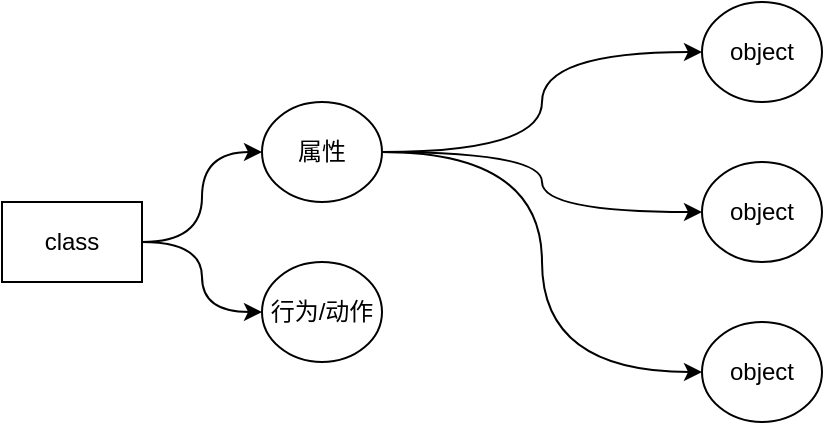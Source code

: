 <mxfile version="21.2.2" type="github">
  <diagram name="Page-1" id="NAcgiFPuU_y72zkfZwbJ">
    <mxGraphModel dx="1059" dy="608" grid="1" gridSize="10" guides="1" tooltips="1" connect="1" arrows="1" fold="1" page="1" pageScale="1" pageWidth="827" pageHeight="1169" math="0" shadow="0">
      <root>
        <mxCell id="0" />
        <mxCell id="1" parent="0" />
        <mxCell id="ZuVuZugnc80HLuIrkQNn-10" style="edgeStyle=orthogonalEdgeStyle;rounded=0;orthogonalLoop=1;jettySize=auto;html=1;curved=1;" edge="1" parent="1" source="ZuVuZugnc80HLuIrkQNn-2" target="ZuVuZugnc80HLuIrkQNn-7">
          <mxGeometry relative="1" as="geometry" />
        </mxCell>
        <mxCell id="ZuVuZugnc80HLuIrkQNn-12" style="edgeStyle=orthogonalEdgeStyle;rounded=0;orthogonalLoop=1;jettySize=auto;html=1;entryX=0;entryY=0.5;entryDx=0;entryDy=0;curved=1;" edge="1" parent="1" source="ZuVuZugnc80HLuIrkQNn-2" target="ZuVuZugnc80HLuIrkQNn-8">
          <mxGeometry relative="1" as="geometry" />
        </mxCell>
        <mxCell id="ZuVuZugnc80HLuIrkQNn-13" style="edgeStyle=orthogonalEdgeStyle;rounded=0;orthogonalLoop=1;jettySize=auto;html=1;entryX=0;entryY=0.5;entryDx=0;entryDy=0;curved=1;" edge="1" parent="1" source="ZuVuZugnc80HLuIrkQNn-2" target="ZuVuZugnc80HLuIrkQNn-9">
          <mxGeometry relative="1" as="geometry" />
        </mxCell>
        <mxCell id="ZuVuZugnc80HLuIrkQNn-2" value="属性" style="ellipse;whiteSpace=wrap;html=1;" vertex="1" parent="1">
          <mxGeometry x="250" y="170" width="60" height="50" as="geometry" />
        </mxCell>
        <mxCell id="ZuVuZugnc80HLuIrkQNn-3" value="行为/动作" style="ellipse;whiteSpace=wrap;html=1;" vertex="1" parent="1">
          <mxGeometry x="250" y="250" width="60" height="50" as="geometry" />
        </mxCell>
        <mxCell id="ZuVuZugnc80HLuIrkQNn-5" style="edgeStyle=orthogonalEdgeStyle;rounded=0;orthogonalLoop=1;jettySize=auto;html=1;curved=1;" edge="1" parent="1" source="ZuVuZugnc80HLuIrkQNn-4" target="ZuVuZugnc80HLuIrkQNn-2">
          <mxGeometry relative="1" as="geometry" />
        </mxCell>
        <mxCell id="ZuVuZugnc80HLuIrkQNn-6" style="edgeStyle=orthogonalEdgeStyle;rounded=0;orthogonalLoop=1;jettySize=auto;html=1;entryX=0;entryY=0.5;entryDx=0;entryDy=0;curved=1;" edge="1" parent="1" source="ZuVuZugnc80HLuIrkQNn-4" target="ZuVuZugnc80HLuIrkQNn-3">
          <mxGeometry relative="1" as="geometry" />
        </mxCell>
        <mxCell id="ZuVuZugnc80HLuIrkQNn-4" value="class" style="rounded=0;whiteSpace=wrap;html=1;" vertex="1" parent="1">
          <mxGeometry x="120" y="220" width="70" height="40" as="geometry" />
        </mxCell>
        <mxCell id="ZuVuZugnc80HLuIrkQNn-7" value="object" style="ellipse;whiteSpace=wrap;html=1;" vertex="1" parent="1">
          <mxGeometry x="470" y="120" width="60" height="50" as="geometry" />
        </mxCell>
        <mxCell id="ZuVuZugnc80HLuIrkQNn-8" value="object" style="ellipse;whiteSpace=wrap;html=1;" vertex="1" parent="1">
          <mxGeometry x="470" y="200" width="60" height="50" as="geometry" />
        </mxCell>
        <mxCell id="ZuVuZugnc80HLuIrkQNn-9" value="object" style="ellipse;whiteSpace=wrap;html=1;" vertex="1" parent="1">
          <mxGeometry x="470" y="280" width="60" height="50" as="geometry" />
        </mxCell>
      </root>
    </mxGraphModel>
  </diagram>
</mxfile>
